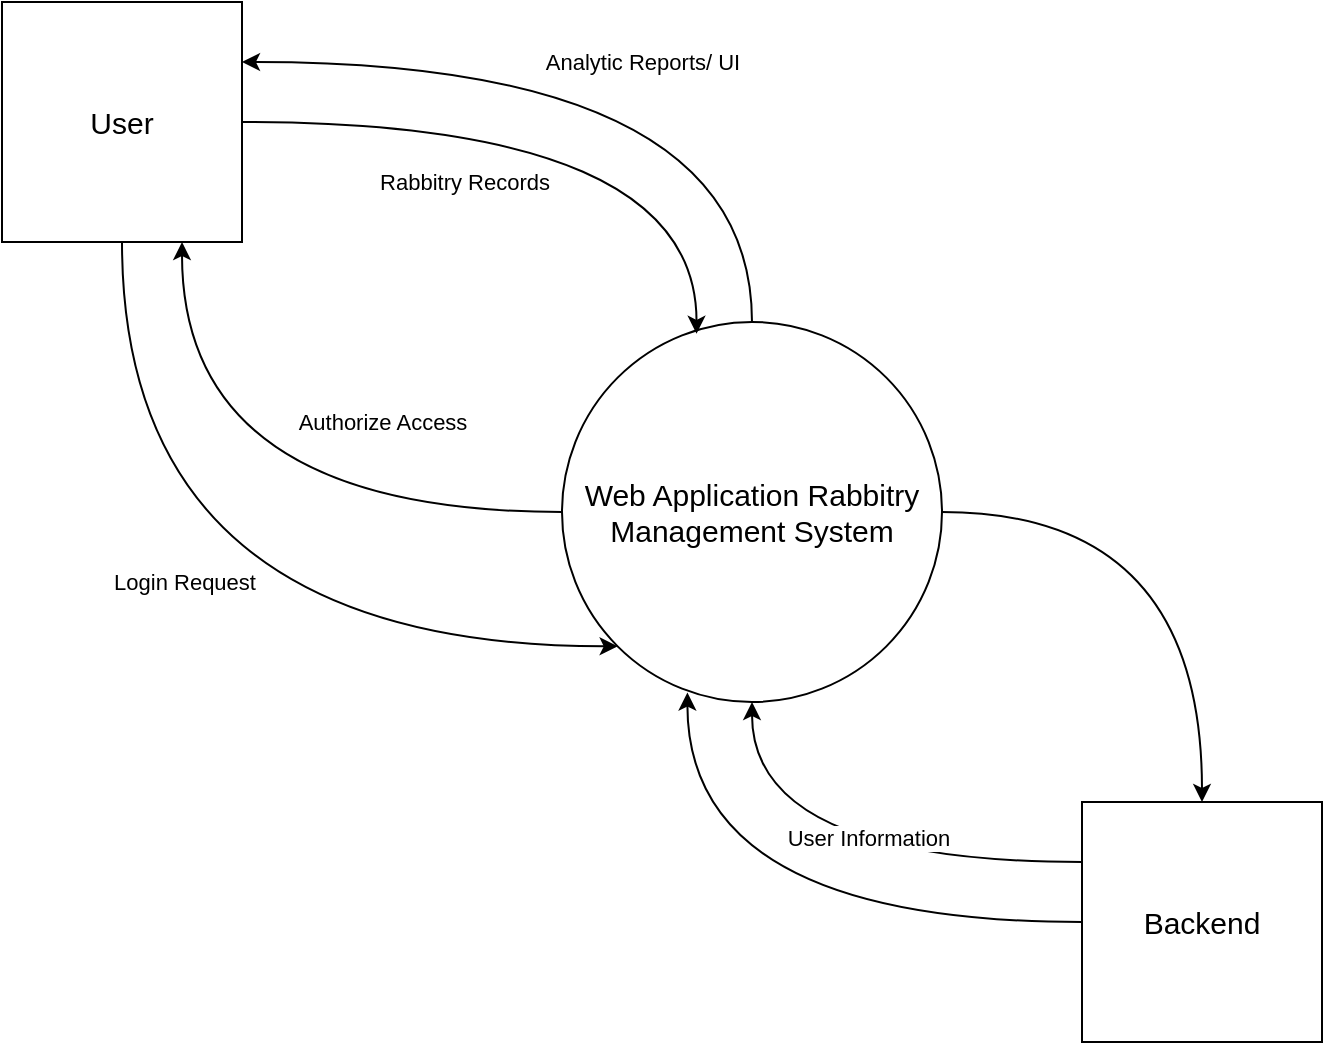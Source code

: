 <mxfile version="20.0.1" type="github">
  <diagram id="QOWadQsl_J4P6_I2JHrh" name="Page-1">
    <mxGraphModel dx="1038" dy="539" grid="1" gridSize="10" guides="1" tooltips="1" connect="1" arrows="1" fold="1" page="1" pageScale="1" pageWidth="850" pageHeight="1100" math="0" shadow="0">
      <root>
        <mxCell id="0" />
        <mxCell id="1" parent="0" />
        <mxCell id="S0SpSyb91d0gf3rnnzAn-5" style="edgeStyle=orthogonalEdgeStyle;curved=1;rounded=0;orthogonalLoop=1;jettySize=auto;html=1;exitX=0;exitY=0.5;exitDx=0;exitDy=0;entryX=0.75;entryY=1;entryDx=0;entryDy=0;" edge="1" parent="1" source="RFpofgzgelrwcWHgkq2O-20" target="RFpofgzgelrwcWHgkq2O-22">
          <mxGeometry relative="1" as="geometry" />
        </mxCell>
        <mxCell id="S0SpSyb91d0gf3rnnzAn-7" value="Authorize Access" style="edgeLabel;html=1;align=center;verticalAlign=middle;resizable=0;points=[];rotation=0;" vertex="1" connectable="0" parent="S0SpSyb91d0gf3rnnzAn-5">
          <mxGeometry x="-0.289" y="-18" relative="1" as="geometry">
            <mxPoint x="25" y="-27" as="offset" />
          </mxGeometry>
        </mxCell>
        <mxCell id="S0SpSyb91d0gf3rnnzAn-8" style="edgeStyle=orthogonalEdgeStyle;curved=1;rounded=0;orthogonalLoop=1;jettySize=auto;html=1;exitX=1;exitY=0.5;exitDx=0;exitDy=0;" edge="1" parent="1" source="RFpofgzgelrwcWHgkq2O-20" target="RFpofgzgelrwcWHgkq2O-24">
          <mxGeometry relative="1" as="geometry" />
        </mxCell>
        <mxCell id="S0SpSyb91d0gf3rnnzAn-13" style="edgeStyle=orthogonalEdgeStyle;curved=1;rounded=0;orthogonalLoop=1;jettySize=auto;html=1;exitX=0.5;exitY=0;exitDx=0;exitDy=0;entryX=1;entryY=0.25;entryDx=0;entryDy=0;" edge="1" parent="1" source="RFpofgzgelrwcWHgkq2O-20" target="RFpofgzgelrwcWHgkq2O-22">
          <mxGeometry relative="1" as="geometry">
            <Array as="points">
              <mxPoint x="465" y="240" />
            </Array>
          </mxGeometry>
        </mxCell>
        <mxCell id="S0SpSyb91d0gf3rnnzAn-14" value="Analytic Reports/ UI" style="edgeLabel;html=1;align=center;verticalAlign=middle;resizable=0;points=[];" vertex="1" connectable="0" parent="S0SpSyb91d0gf3rnnzAn-13">
          <mxGeometry x="-0.038" y="37" relative="1" as="geometry">
            <mxPoint y="-37" as="offset" />
          </mxGeometry>
        </mxCell>
        <mxCell id="RFpofgzgelrwcWHgkq2O-20" value="Web Application Rabbitry Management System" style="ellipse;whiteSpace=wrap;html=1;aspect=fixed;fontSize=15;" parent="1" vertex="1">
          <mxGeometry x="370" y="370" width="190" height="190" as="geometry" />
        </mxCell>
        <mxCell id="S0SpSyb91d0gf3rnnzAn-1" style="edgeStyle=orthogonalEdgeStyle;rounded=0;orthogonalLoop=1;jettySize=auto;html=1;exitX=1;exitY=0.5;exitDx=0;exitDy=0;curved=1;entryX=0.354;entryY=0.031;entryDx=0;entryDy=0;entryPerimeter=0;" edge="1" parent="1" source="RFpofgzgelrwcWHgkq2O-22" target="RFpofgzgelrwcWHgkq2O-20">
          <mxGeometry relative="1" as="geometry" />
        </mxCell>
        <mxCell id="S0SpSyb91d0gf3rnnzAn-12" value="Rabbitry Records" style="edgeLabel;html=1;align=center;verticalAlign=middle;resizable=0;points=[];" vertex="1" connectable="0" parent="S0SpSyb91d0gf3rnnzAn-1">
          <mxGeometry x="-0.181" y="-18" relative="1" as="geometry">
            <mxPoint x="-26" y="12" as="offset" />
          </mxGeometry>
        </mxCell>
        <mxCell id="S0SpSyb91d0gf3rnnzAn-4" style="edgeStyle=orthogonalEdgeStyle;curved=1;rounded=0;orthogonalLoop=1;jettySize=auto;html=1;exitX=0.5;exitY=1;exitDx=0;exitDy=0;entryX=0;entryY=1;entryDx=0;entryDy=0;" edge="1" parent="1" source="RFpofgzgelrwcWHgkq2O-22" target="RFpofgzgelrwcWHgkq2O-20">
          <mxGeometry relative="1" as="geometry">
            <mxPoint x="149.588" y="560" as="targetPoint" />
            <Array as="points">
              <mxPoint x="150" y="532" />
            </Array>
          </mxGeometry>
        </mxCell>
        <mxCell id="S0SpSyb91d0gf3rnnzAn-6" value="Login Request" style="edgeLabel;html=1;align=center;verticalAlign=middle;resizable=0;points=[];" vertex="1" connectable="0" parent="S0SpSyb91d0gf3rnnzAn-4">
          <mxGeometry x="0.17" y="50" relative="1" as="geometry">
            <mxPoint x="-31" y="18" as="offset" />
          </mxGeometry>
        </mxCell>
        <mxCell id="RFpofgzgelrwcWHgkq2O-22" value="User" style="whiteSpace=wrap;html=1;aspect=fixed;fontSize=15;" parent="1" vertex="1">
          <mxGeometry x="90" y="210" width="120" height="120" as="geometry" />
        </mxCell>
        <mxCell id="S0SpSyb91d0gf3rnnzAn-9" style="edgeStyle=orthogonalEdgeStyle;curved=1;rounded=0;orthogonalLoop=1;jettySize=auto;html=1;exitX=0;exitY=0.25;exitDx=0;exitDy=0;" edge="1" parent="1" source="RFpofgzgelrwcWHgkq2O-24" target="RFpofgzgelrwcWHgkq2O-20">
          <mxGeometry relative="1" as="geometry" />
        </mxCell>
        <mxCell id="S0SpSyb91d0gf3rnnzAn-10" value="User Information" style="edgeLabel;html=1;align=center;verticalAlign=middle;resizable=0;points=[];" vertex="1" connectable="0" parent="S0SpSyb91d0gf3rnnzAn-9">
          <mxGeometry x="-0.127" y="-12" relative="1" as="geometry">
            <mxPoint as="offset" />
          </mxGeometry>
        </mxCell>
        <mxCell id="S0SpSyb91d0gf3rnnzAn-11" style="edgeStyle=orthogonalEdgeStyle;curved=1;rounded=0;orthogonalLoop=1;jettySize=auto;html=1;exitX=0;exitY=0.5;exitDx=0;exitDy=0;entryX=0.33;entryY=0.975;entryDx=0;entryDy=0;entryPerimeter=0;" edge="1" parent="1" source="RFpofgzgelrwcWHgkq2O-24" target="RFpofgzgelrwcWHgkq2O-20">
          <mxGeometry relative="1" as="geometry" />
        </mxCell>
        <mxCell id="RFpofgzgelrwcWHgkq2O-24" value="Backend" style="whiteSpace=wrap;html=1;aspect=fixed;fontSize=15;" parent="1" vertex="1">
          <mxGeometry x="630" y="610" width="120" height="120" as="geometry" />
        </mxCell>
      </root>
    </mxGraphModel>
  </diagram>
</mxfile>
